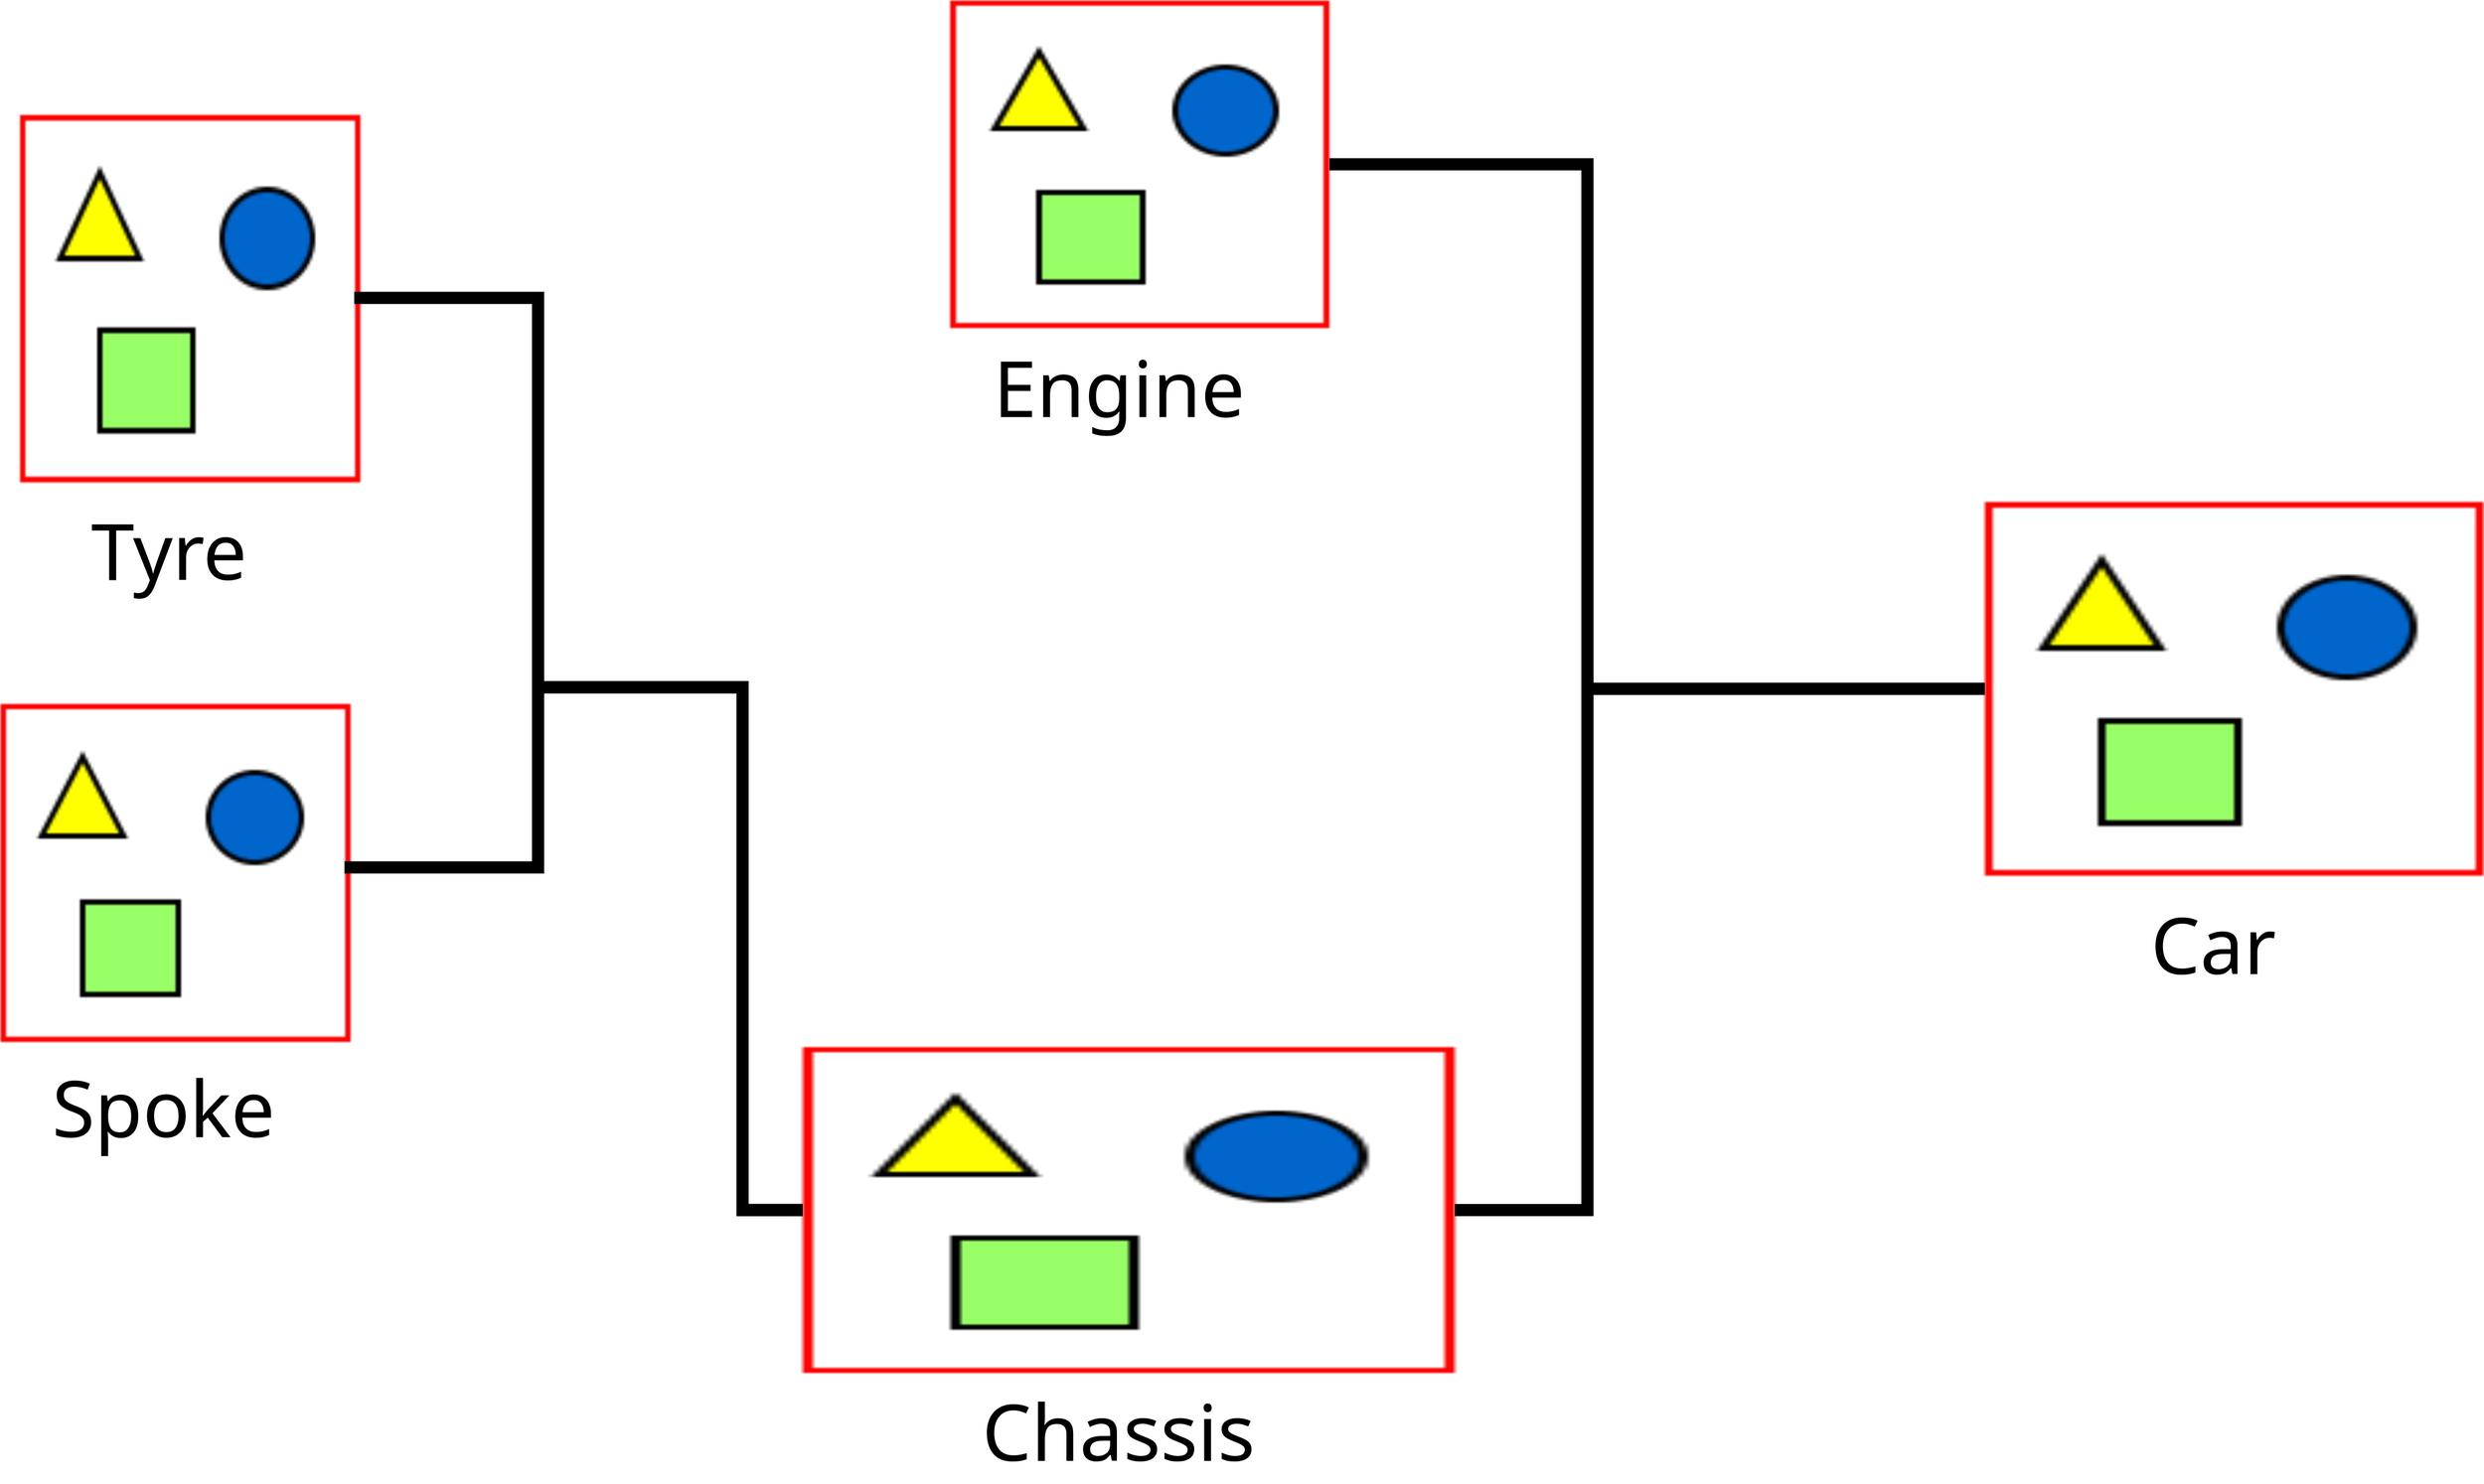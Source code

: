 <?xml version="1.0" encoding="UTF-8"?>
<dia:diagram xmlns:dia="http://www.lysator.liu.se/~alla/dia/">
  <dia:layer name="Baggrund" visible="true">
    <dia:object type="Standard - Image" version="0" id="O0">
      <dia:attribute name="obj_pos">
        <dia:point val="32.6,-42.88"/>
      </dia:attribute>
      <dia:attribute name="obj_bb">
        <dia:rectangle val="32.55,-42.93;63.8,-15.922"/>
      </dia:attribute>
      <dia:attribute name="elem_corner">
        <dia:point val="32.6,-42.88"/>
      </dia:attribute>
      <dia:attribute name="elem_width">
        <dia:real val="31.15"/>
      </dia:attribute>
      <dia:attribute name="elem_height">
        <dia:real val="26.908"/>
      </dia:attribute>
      <dia:attribute name="draw_border">
        <dia:boolean val="false"/>
      </dia:attribute>
      <dia:attribute name="keep_aspect">
        <dia:boolean val="true"/>
      </dia:attribute>
      <dia:attribute name="file">
        <dia:string>#C:\Documents and Settings\Uffe Christensen\My Documents\Dokumenter\DIKU - Studie\Speciale\rapport\figurer\billeder\six-cyl_engine.jpg#</dia:string>
      </dia:attribute>
    </dia:object>
    <dia:object type="Standard - Image" version="0" id="O1">
      <dia:attribute name="obj_pos">
        <dia:point val="-45.4,14.92"/>
      </dia:attribute>
      <dia:attribute name="obj_bb">
        <dia:rectangle val="-45.45,14.87;-16.6,42.745"/>
      </dia:attribute>
      <dia:attribute name="elem_corner">
        <dia:point val="-45.4,14.92"/>
      </dia:attribute>
      <dia:attribute name="elem_width">
        <dia:real val="28.75"/>
      </dia:attribute>
      <dia:attribute name="elem_height">
        <dia:real val="27.775"/>
      </dia:attribute>
      <dia:attribute name="draw_border">
        <dia:boolean val="false"/>
      </dia:attribute>
      <dia:attribute name="keep_aspect">
        <dia:boolean val="true"/>
      </dia:attribute>
      <dia:attribute name="file">
        <dia:string>#C:\Documents and Settings\Uffe Christensen\My Documents\Dokumenter\DIKU - Studie\Speciale\rapport\figurer\billeder\Rear80.jpg#</dia:string>
      </dia:attribute>
    </dia:object>
    <dia:object type="Standard - Image" version="0" id="O2">
      <dia:attribute name="obj_pos">
        <dia:point val="20.5,43.12"/>
      </dia:attribute>
      <dia:attribute name="obj_bb">
        <dia:rectangle val="20.45,43.07;74.1,69.945"/>
      </dia:attribute>
      <dia:attribute name="elem_corner">
        <dia:point val="20.5,43.12"/>
      </dia:attribute>
      <dia:attribute name="elem_width">
        <dia:real val="53.55"/>
      </dia:attribute>
      <dia:attribute name="elem_height">
        <dia:real val="26.775"/>
      </dia:attribute>
      <dia:attribute name="draw_border">
        <dia:boolean val="false"/>
      </dia:attribute>
      <dia:attribute name="keep_aspect">
        <dia:boolean val="true"/>
      </dia:attribute>
      <dia:attribute name="file">
        <dia:string>#C:\Documents and Settings\Uffe Christensen\My Documents\Dokumenter\DIKU - Studie\Speciale\rapport\figurer\billeder\Chevy Ford Chassis 11.jpg#</dia:string>
      </dia:attribute>
    </dia:object>
    <dia:object type="Standard - Image" version="0" id="O3">
      <dia:attribute name="obj_pos">
        <dia:point val="117.6,-1.68"/>
      </dia:attribute>
      <dia:attribute name="obj_bb">
        <dia:rectangle val="117.55,-1.73;158.6,29.082"/>
      </dia:attribute>
      <dia:attribute name="elem_corner">
        <dia:point val="117.6,-1.68"/>
      </dia:attribute>
      <dia:attribute name="elem_width">
        <dia:real val="40.95"/>
      </dia:attribute>
      <dia:attribute name="elem_height">
        <dia:real val="30.712"/>
      </dia:attribute>
      <dia:attribute name="draw_border">
        <dia:boolean val="false"/>
      </dia:attribute>
      <dia:attribute name="keep_aspect">
        <dia:boolean val="true"/>
      </dia:attribute>
      <dia:attribute name="file">
        <dia:string>#C:\Documents and Settings\Uffe Christensen\My Documents\Dokumenter\DIKU - Studie\Speciale\rapport\figurer\billeder\chassis.jpg#</dia:string>
      </dia:attribute>
    </dia:object>
    <dia:object type="Standard - Image" version="0" id="O4">
      <dia:attribute name="obj_pos">
        <dia:point val="-43.8,-33.48"/>
      </dia:attribute>
      <dia:attribute name="obj_bb">
        <dia:rectangle val="-43.85,-33.53;-15.8,-3.241"/>
      </dia:attribute>
      <dia:attribute name="elem_corner">
        <dia:point val="-43.8,-33.48"/>
      </dia:attribute>
      <dia:attribute name="elem_width">
        <dia:real val="27.95"/>
      </dia:attribute>
      <dia:attribute name="elem_height">
        <dia:real val="30.189"/>
      </dia:attribute>
      <dia:attribute name="draw_border">
        <dia:boolean val="false"/>
      </dia:attribute>
      <dia:attribute name="keep_aspect">
        <dia:boolean val="true"/>
      </dia:attribute>
      <dia:attribute name="file">
        <dia:string>#C:\Documents and Settings\Uffe Christensen\My Documents\Dokumenter\DIKU - Studie\Speciale\rapport\figurer\billeder\All-Steel-Radial-Truck-Tyre-ST016-.jpg#</dia:string>
      </dia:attribute>
    </dia:object>
    <dia:object type="Standard - ZigZagLine" version="1" id="O5">
      <dia:attribute name="obj_pos">
        <dia:point val="-15.85,-18.386"/>
      </dia:attribute>
      <dia:attribute name="obj_bb">
        <dia:rectangle val="-16.35,-18.95;21,57.008"/>
      </dia:attribute>
      <dia:attribute name="orth_points">
        <dia:point val="-15.85,-18.386"/>
        <dia:point val="-15.85,-18.45"/>
        <dia:point val="-1.25,-18.45"/>
        <dia:point val="-1.25,13.55"/>
        <dia:point val="15.55,13.55"/>
        <dia:point val="15.55,56.508"/>
        <dia:point val="20.5,56.508"/>
      </dia:attribute>
      <dia:attribute name="orth_orient">
        <dia:enum val="1"/>
        <dia:enum val="0"/>
        <dia:enum val="1"/>
        <dia:enum val="0"/>
        <dia:enum val="1"/>
        <dia:enum val="0"/>
      </dia:attribute>
      <dia:attribute name="autorouting">
        <dia:boolean val="false"/>
      </dia:attribute>
      <dia:attribute name="line_width">
        <dia:real val="1"/>
      </dia:attribute>
      <dia:connections>
        <dia:connection handle="0" to="O4" connection="4"/>
        <dia:connection handle="1" to="O2" connection="3"/>
      </dia:connections>
    </dia:object>
    <dia:object type="Standard - ZigZagLine" version="1" id="O6">
      <dia:attribute name="obj_pos">
        <dia:point val="-16.65,28.808"/>
      </dia:attribute>
      <dia:attribute name="obj_bb">
        <dia:rectangle val="-17.15,13.05;21,57.008"/>
      </dia:attribute>
      <dia:attribute name="orth_points">
        <dia:point val="-16.65,28.808"/>
        <dia:point val="-16.65,28.35"/>
        <dia:point val="-1.25,28.35"/>
        <dia:point val="-1.25,13.55"/>
        <dia:point val="15.55,13.55"/>
        <dia:point val="15.55,56.508"/>
        <dia:point val="20.5,56.508"/>
      </dia:attribute>
      <dia:attribute name="orth_orient">
        <dia:enum val="1"/>
        <dia:enum val="0"/>
        <dia:enum val="1"/>
        <dia:enum val="0"/>
        <dia:enum val="1"/>
        <dia:enum val="0"/>
      </dia:attribute>
      <dia:attribute name="autorouting">
        <dia:boolean val="false"/>
      </dia:attribute>
      <dia:attribute name="line_width">
        <dia:real val="1"/>
      </dia:attribute>
      <dia:connections>
        <dia:connection handle="0" to="O1" connection="4"/>
        <dia:connection handle="1" to="O2" connection="3"/>
      </dia:connections>
    </dia:object>
    <dia:object type="Standard - ZigZagLine" version="1" id="O7">
      <dia:attribute name="obj_pos">
        <dia:point val="63.75,-29.426"/>
      </dia:attribute>
      <dia:attribute name="obj_bb">
        <dia:rectangle val="63.25,-29.926;118.1,14.176"/>
      </dia:attribute>
      <dia:attribute name="orth_points">
        <dia:point val="63.75,-29.426"/>
        <dia:point val="84.95,-29.426"/>
        <dia:point val="84.95,13.676"/>
        <dia:point val="117.6,13.676"/>
      </dia:attribute>
      <dia:attribute name="orth_orient">
        <dia:enum val="0"/>
        <dia:enum val="1"/>
        <dia:enum val="0"/>
      </dia:attribute>
      <dia:attribute name="autorouting">
        <dia:boolean val="false"/>
      </dia:attribute>
      <dia:attribute name="line_width">
        <dia:real val="1"/>
      </dia:attribute>
      <dia:connections>
        <dia:connection handle="0" to="O0" connection="4"/>
        <dia:connection handle="1" to="O3" connection="3"/>
      </dia:connections>
    </dia:object>
    <dia:object type="Standard - ZigZagLine" version="1" id="O8">
      <dia:attribute name="obj_pos">
        <dia:point val="74.05,56.508"/>
      </dia:attribute>
      <dia:attribute name="obj_bb">
        <dia:rectangle val="73.55,13.176;118.1,57.008"/>
      </dia:attribute>
      <dia:attribute name="orth_points">
        <dia:point val="74.05,56.508"/>
        <dia:point val="84.95,56.508"/>
        <dia:point val="84.95,13.676"/>
        <dia:point val="117.6,13.676"/>
      </dia:attribute>
      <dia:attribute name="orth_orient">
        <dia:enum val="0"/>
        <dia:enum val="1"/>
        <dia:enum val="0"/>
      </dia:attribute>
      <dia:attribute name="autorouting">
        <dia:boolean val="false"/>
      </dia:attribute>
      <dia:attribute name="line_width">
        <dia:real val="1"/>
      </dia:attribute>
      <dia:connections>
        <dia:connection handle="0" to="O2" connection="4"/>
        <dia:connection handle="1" to="O3" connection="3"/>
      </dia:connections>
    </dia:object>
    <dia:object type="Standard - Text" version="1" id="O9">
      <dia:attribute name="obj_pos">
        <dia:point val="36.15,-8.65"/>
      </dia:attribute>
      <dia:attribute name="obj_bb">
        <dia:rectangle val="36.15,-15.457;60.608,-5.135"/>
      </dia:attribute>
      <dia:attribute name="text">
        <dia:composite type="text">
          <dia:attribute name="string">
            <dia:string>#Engine#</dia:string>
          </dia:attribute>
          <dia:attribute name="font">
            <dia:font family="rockwell" style="0" name="Courier"/>
          </dia:attribute>
          <dia:attribute name="height">
            <dia:real val="8"/>
          </dia:attribute>
          <dia:attribute name="pos">
            <dia:point val="36.15,-8.65"/>
          </dia:attribute>
          <dia:attribute name="color">
            <dia:color val="#000000"/>
          </dia:attribute>
          <dia:attribute name="alignment">
            <dia:enum val="0"/>
          </dia:attribute>
        </dia:composite>
      </dia:attribute>
      <dia:attribute name="valign">
        <dia:enum val="3"/>
      </dia:attribute>
    </dia:object>
    <dia:object type="Standard - Text" version="1" id="O10">
      <dia:attribute name="obj_pos">
        <dia:point val="-37.97,4.72"/>
      </dia:attribute>
      <dia:attribute name="obj_bb">
        <dia:rectangle val="-37.97,-2.087;-21.962,8.235"/>
      </dia:attribute>
      <dia:attribute name="text">
        <dia:composite type="text">
          <dia:attribute name="string">
            <dia:string>#Tyre#</dia:string>
          </dia:attribute>
          <dia:attribute name="font">
            <dia:font family="rockwell" style="0" name="Courier"/>
          </dia:attribute>
          <dia:attribute name="height">
            <dia:real val="8"/>
          </dia:attribute>
          <dia:attribute name="pos">
            <dia:point val="-37.97,4.72"/>
          </dia:attribute>
          <dia:attribute name="color">
            <dia:color val="#000000"/>
          </dia:attribute>
          <dia:attribute name="alignment">
            <dia:enum val="0"/>
          </dia:attribute>
        </dia:composite>
      </dia:attribute>
      <dia:attribute name="valign">
        <dia:enum val="3"/>
      </dia:attribute>
    </dia:object>
    <dia:object type="Standard - Text" version="1" id="O11">
      <dia:attribute name="obj_pos">
        <dia:point val="-41.17,50.52"/>
      </dia:attribute>
      <dia:attribute name="obj_bb">
        <dia:rectangle val="-41.17,43.712;-19.613,54.035"/>
      </dia:attribute>
      <dia:attribute name="text">
        <dia:composite type="text">
          <dia:attribute name="string">
            <dia:string>#Spoke#</dia:string>
          </dia:attribute>
          <dia:attribute name="font">
            <dia:font family="rockwell" style="0" name="Courier"/>
          </dia:attribute>
          <dia:attribute name="height">
            <dia:real val="8"/>
          </dia:attribute>
          <dia:attribute name="pos">
            <dia:point val="-41.17,50.52"/>
          </dia:attribute>
          <dia:attribute name="color">
            <dia:color val="#000000"/>
          </dia:attribute>
          <dia:attribute name="alignment">
            <dia:enum val="0"/>
          </dia:attribute>
        </dia:composite>
      </dia:attribute>
      <dia:attribute name="valign">
        <dia:enum val="3"/>
      </dia:attribute>
    </dia:object>
    <dia:object type="Standard - Text" version="1" id="O12">
      <dia:attribute name="obj_pos">
        <dia:point val="35.23,77.12"/>
      </dia:attribute>
      <dia:attribute name="obj_bb">
        <dia:rectangle val="35.23,70.312;61.688,80.635"/>
      </dia:attribute>
      <dia:attribute name="text">
        <dia:composite type="text">
          <dia:attribute name="string">
            <dia:string>#Chassis#</dia:string>
          </dia:attribute>
          <dia:attribute name="font">
            <dia:font family="rockwell" style="0" name="Courier"/>
          </dia:attribute>
          <dia:attribute name="height">
            <dia:real val="8"/>
          </dia:attribute>
          <dia:attribute name="pos">
            <dia:point val="35.23,77.12"/>
          </dia:attribute>
          <dia:attribute name="color">
            <dia:color val="#000000"/>
          </dia:attribute>
          <dia:attribute name="alignment">
            <dia:enum val="0"/>
          </dia:attribute>
        </dia:composite>
      </dia:attribute>
      <dia:attribute name="valign">
        <dia:enum val="3"/>
      </dia:attribute>
    </dia:object>
    <dia:object type="Standard - Text" version="1" id="O13">
      <dia:attribute name="obj_pos">
        <dia:point val="131.23,37.12"/>
      </dia:attribute>
      <dia:attribute name="obj_bb">
        <dia:rectangle val="131.23,30.312;144.137,40.635"/>
      </dia:attribute>
      <dia:attribute name="text">
        <dia:composite type="text">
          <dia:attribute name="string">
            <dia:string>#Car#</dia:string>
          </dia:attribute>
          <dia:attribute name="font">
            <dia:font family="rockwell" style="0" name="Courier"/>
          </dia:attribute>
          <dia:attribute name="height">
            <dia:real val="8"/>
          </dia:attribute>
          <dia:attribute name="pos">
            <dia:point val="131.23,37.12"/>
          </dia:attribute>
          <dia:attribute name="color">
            <dia:color val="#000000"/>
          </dia:attribute>
          <dia:attribute name="alignment">
            <dia:enum val="0"/>
          </dia:attribute>
        </dia:composite>
      </dia:attribute>
      <dia:attribute name="valign">
        <dia:enum val="3"/>
      </dia:attribute>
    </dia:object>
  </dia:layer>
</dia:diagram>
